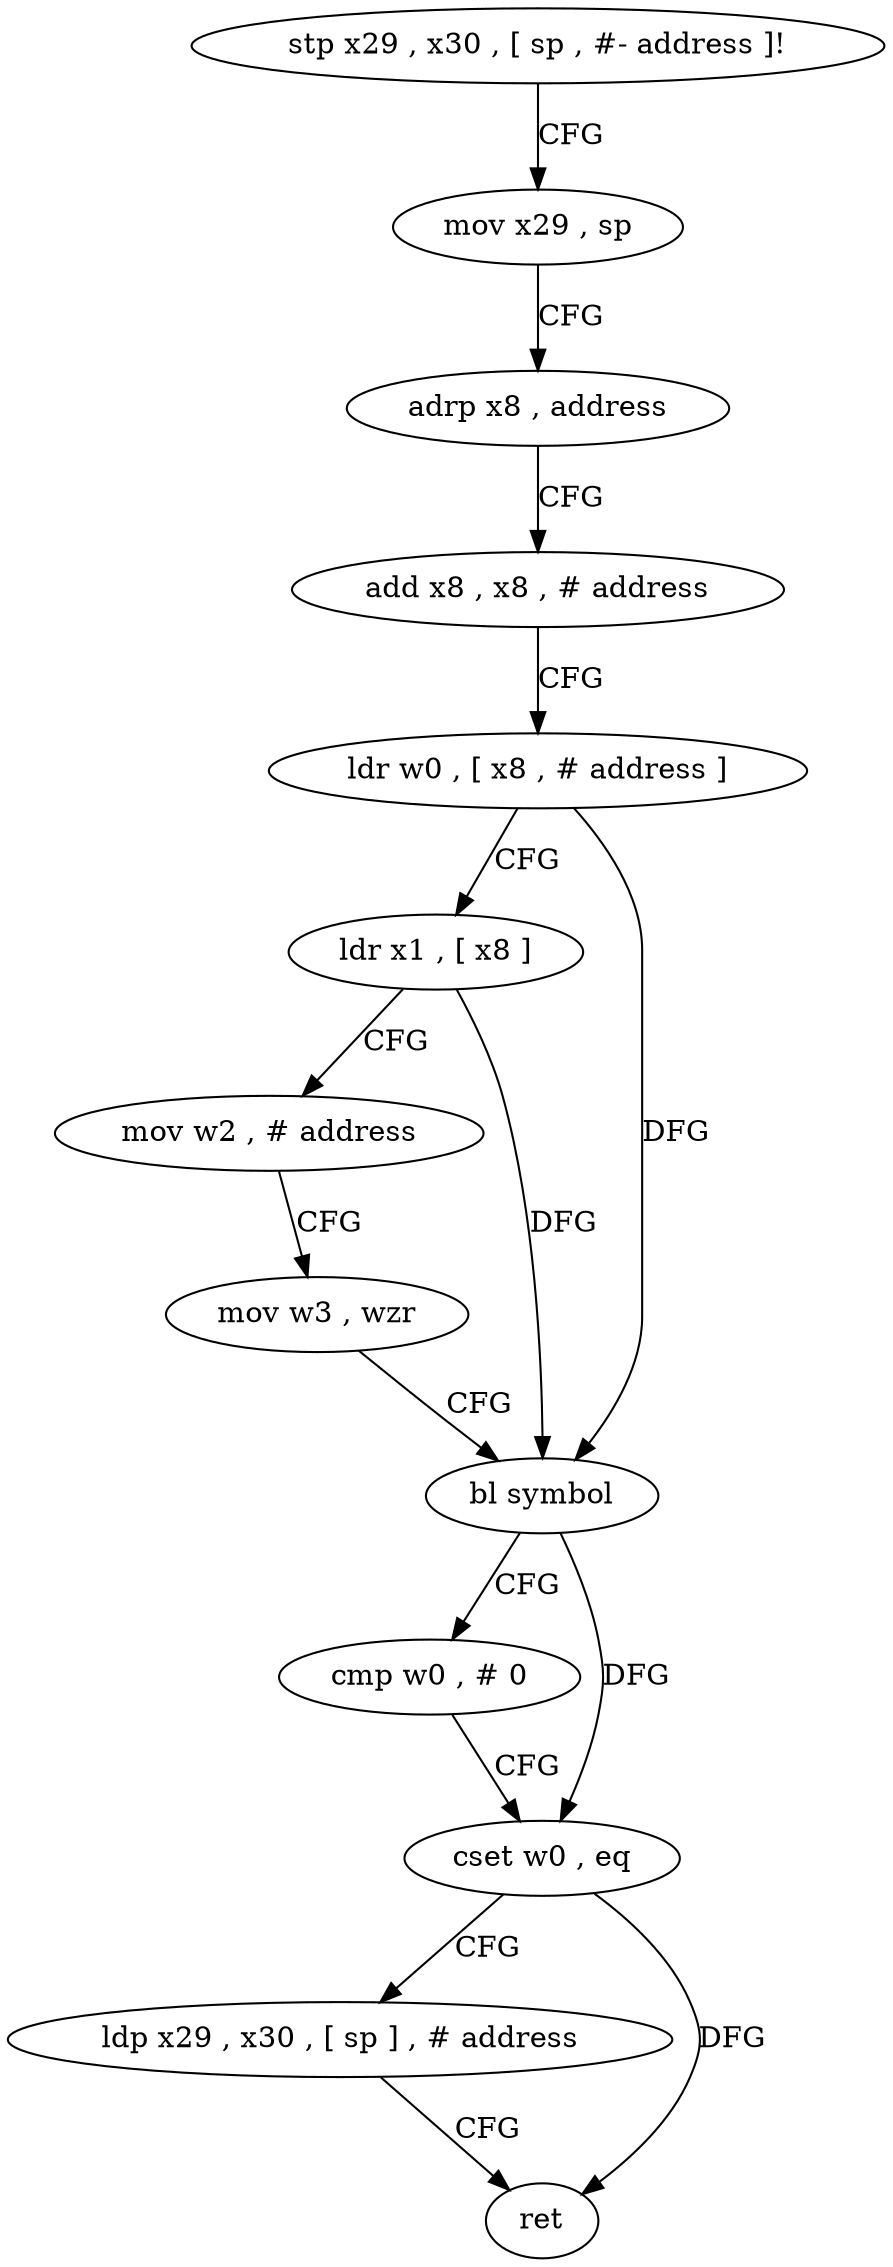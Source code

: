 digraph "func" {
"4215688" [label = "stp x29 , x30 , [ sp , #- address ]!" ]
"4215692" [label = "mov x29 , sp" ]
"4215696" [label = "adrp x8 , address" ]
"4215700" [label = "add x8 , x8 , # address" ]
"4215704" [label = "ldr w0 , [ x8 , # address ]" ]
"4215708" [label = "ldr x1 , [ x8 ]" ]
"4215712" [label = "mov w2 , # address" ]
"4215716" [label = "mov w3 , wzr" ]
"4215720" [label = "bl symbol" ]
"4215724" [label = "cmp w0 , # 0" ]
"4215728" [label = "cset w0 , eq" ]
"4215732" [label = "ldp x29 , x30 , [ sp ] , # address" ]
"4215736" [label = "ret" ]
"4215688" -> "4215692" [ label = "CFG" ]
"4215692" -> "4215696" [ label = "CFG" ]
"4215696" -> "4215700" [ label = "CFG" ]
"4215700" -> "4215704" [ label = "CFG" ]
"4215704" -> "4215708" [ label = "CFG" ]
"4215704" -> "4215720" [ label = "DFG" ]
"4215708" -> "4215712" [ label = "CFG" ]
"4215708" -> "4215720" [ label = "DFG" ]
"4215712" -> "4215716" [ label = "CFG" ]
"4215716" -> "4215720" [ label = "CFG" ]
"4215720" -> "4215724" [ label = "CFG" ]
"4215720" -> "4215728" [ label = "DFG" ]
"4215724" -> "4215728" [ label = "CFG" ]
"4215728" -> "4215732" [ label = "CFG" ]
"4215728" -> "4215736" [ label = "DFG" ]
"4215732" -> "4215736" [ label = "CFG" ]
}
